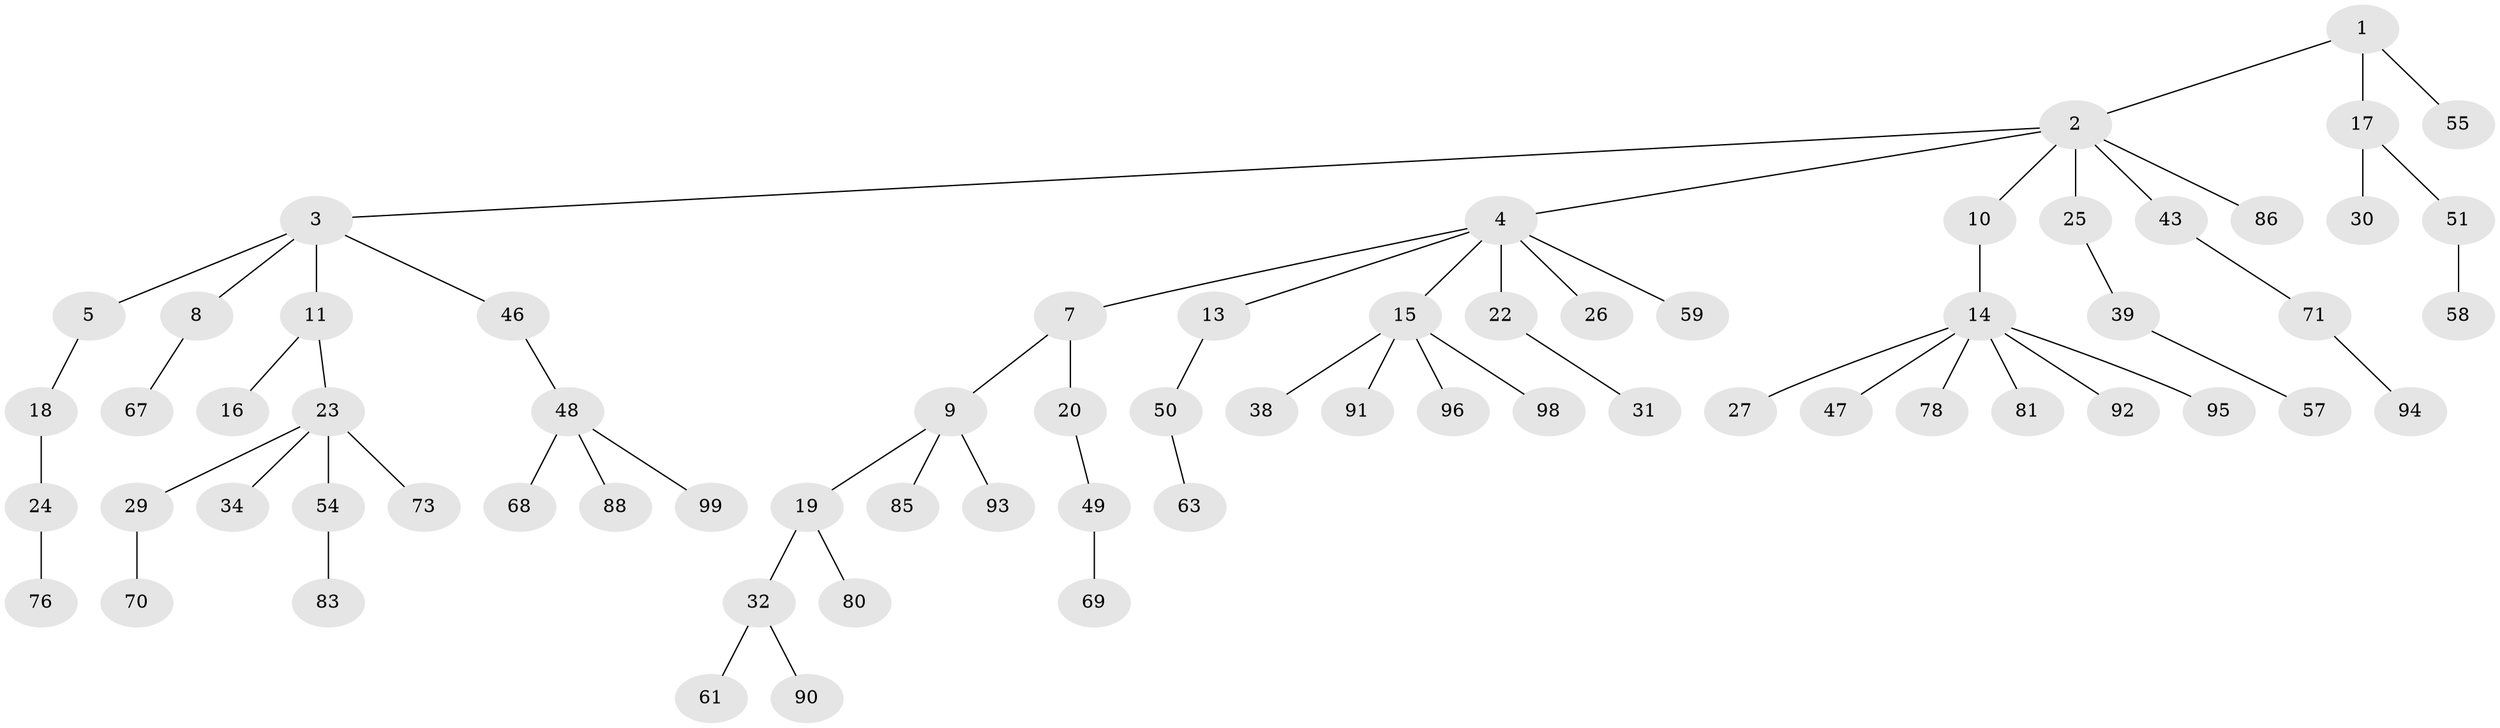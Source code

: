 // original degree distribution, {3: 0.12, 7: 0.02, 5: 0.04, 2: 0.26, 4: 0.05, 1: 0.5, 6: 0.01}
// Generated by graph-tools (version 1.1) at 2025/11/02/21/25 10:11:10]
// undirected, 68 vertices, 67 edges
graph export_dot {
graph [start="1"]
  node [color=gray90,style=filled];
  1;
  2 [super="+21"];
  3 [super="+6"];
  4 [super="+12"];
  5 [super="+44"];
  7;
  8;
  9 [super="+84"];
  10;
  11 [super="+35"];
  13;
  14 [super="+28"];
  15 [super="+72"];
  16;
  17 [super="+41"];
  18;
  19 [super="+40"];
  20 [super="+33"];
  22;
  23 [super="+36"];
  24 [super="+53"];
  25 [super="+62"];
  26;
  27;
  29 [super="+45"];
  30 [super="+52"];
  31 [super="+37"];
  32 [super="+97"];
  34 [super="+75"];
  38 [super="+56"];
  39 [super="+42"];
  43 [super="+79"];
  46;
  47 [super="+82"];
  48 [super="+66"];
  49 [super="+64"];
  50 [super="+65"];
  51 [super="+87"];
  54 [super="+74"];
  55;
  57;
  58 [super="+60"];
  59 [super="+89"];
  61 [super="+100"];
  63;
  67;
  68;
  69;
  70;
  71;
  73;
  76 [super="+77"];
  78;
  80;
  81;
  83;
  85;
  86;
  88;
  90;
  91;
  92;
  93;
  94;
  95;
  96;
  98;
  99;
  1 -- 2;
  1 -- 17;
  1 -- 55;
  2 -- 3;
  2 -- 4;
  2 -- 10;
  2 -- 25;
  2 -- 86;
  2 -- 43;
  3 -- 5;
  3 -- 8;
  3 -- 11;
  3 -- 46;
  4 -- 7;
  4 -- 15;
  4 -- 22;
  4 -- 26;
  4 -- 59;
  4 -- 13;
  5 -- 18;
  7 -- 9;
  7 -- 20;
  8 -- 67;
  9 -- 19;
  9 -- 85;
  9 -- 93;
  10 -- 14;
  11 -- 16;
  11 -- 23;
  13 -- 50;
  14 -- 27;
  14 -- 78;
  14 -- 81;
  14 -- 92;
  14 -- 47;
  14 -- 95;
  15 -- 38;
  15 -- 96;
  15 -- 98;
  15 -- 91;
  17 -- 30;
  17 -- 51;
  18 -- 24;
  19 -- 32;
  19 -- 80;
  20 -- 49;
  22 -- 31;
  23 -- 29;
  23 -- 34;
  23 -- 54;
  23 -- 73;
  24 -- 76;
  25 -- 39;
  29 -- 70;
  32 -- 61;
  32 -- 90;
  39 -- 57;
  43 -- 71;
  46 -- 48;
  48 -- 99;
  48 -- 88;
  48 -- 68;
  49 -- 69;
  50 -- 63;
  51 -- 58;
  54 -- 83;
  71 -- 94;
}
